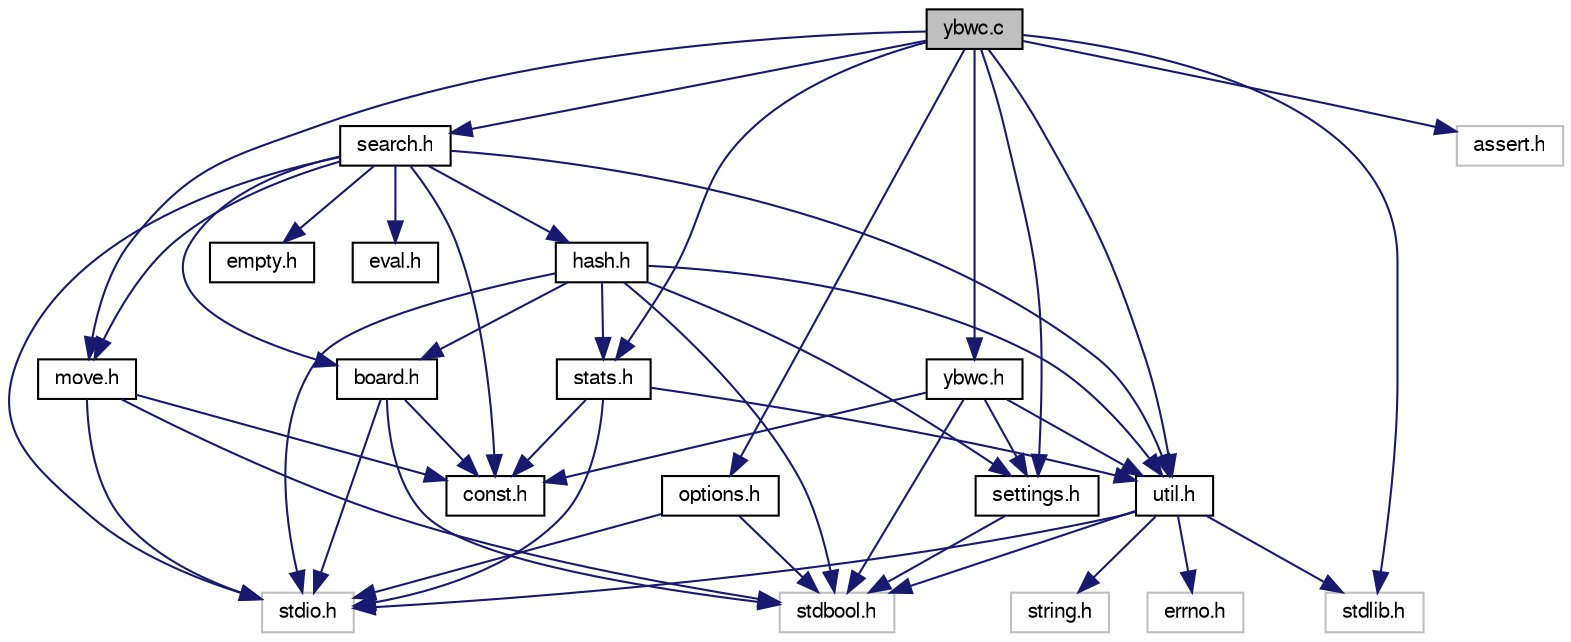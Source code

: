 digraph "ybwc.c"
{
 // LATEX_PDF_SIZE
  bgcolor="transparent";
  edge [fontname="FreeSans",fontsize="10",labelfontname="FreeSans",labelfontsize="10"];
  node [fontname="FreeSans",fontsize="10",shape=record];
  Node1 [label="ybwc.c",height=0.2,width=0.4,color="black", fillcolor="grey75", style="filled", fontcolor="black",tooltip="Parallel search."];
  Node1 -> Node2 [color="midnightblue",fontsize="10",style="solid",fontname="FreeSans"];
  Node2 [label="ybwc.h",height=0.2,width=0.4,color="black",URL="$ybwc_8h.html",tooltip="Parallel search header."];
  Node2 -> Node3 [color="midnightblue",fontsize="10",style="solid",fontname="FreeSans"];
  Node3 [label="util.h",height=0.2,width=0.4,color="black",URL="$util_8h.html",tooltip="Miscellaneous utilities header."];
  Node3 -> Node4 [color="midnightblue",fontsize="10",style="solid",fontname="FreeSans"];
  Node4 [label="stdio.h",height=0.2,width=0.4,color="grey75",tooltip=" "];
  Node3 -> Node5 [color="midnightblue",fontsize="10",style="solid",fontname="FreeSans"];
  Node5 [label="stdbool.h",height=0.2,width=0.4,color="grey75",tooltip=" "];
  Node3 -> Node6 [color="midnightblue",fontsize="10",style="solid",fontname="FreeSans"];
  Node6 [label="stdlib.h",height=0.2,width=0.4,color="grey75",tooltip=" "];
  Node3 -> Node7 [color="midnightblue",fontsize="10",style="solid",fontname="FreeSans"];
  Node7 [label="errno.h",height=0.2,width=0.4,color="grey75",tooltip=" "];
  Node3 -> Node8 [color="midnightblue",fontsize="10",style="solid",fontname="FreeSans"];
  Node8 [label="string.h",height=0.2,width=0.4,color="grey75",tooltip=" "];
  Node2 -> Node9 [color="midnightblue",fontsize="10",style="solid",fontname="FreeSans"];
  Node9 [label="const.h",height=0.2,width=0.4,color="black",URL="$const_8h.html",tooltip=" "];
  Node2 -> Node10 [color="midnightblue",fontsize="10",style="solid",fontname="FreeSans"];
  Node10 [label="settings.h",height=0.2,width=0.4,color="black",URL="$settings_8h.html",tooltip=" "];
  Node10 -> Node5 [color="midnightblue",fontsize="10",style="solid",fontname="FreeSans"];
  Node2 -> Node5 [color="midnightblue",fontsize="10",style="solid",fontname="FreeSans"];
  Node1 -> Node11 [color="midnightblue",fontsize="10",style="solid",fontname="FreeSans"];
  Node11 [label="move.h",height=0.2,width=0.4,color="black",URL="$move_8h.html",tooltip=" "];
  Node11 -> Node9 [color="midnightblue",fontsize="10",style="solid",fontname="FreeSans"];
  Node11 -> Node4 [color="midnightblue",fontsize="10",style="solid",fontname="FreeSans"];
  Node11 -> Node5 [color="midnightblue",fontsize="10",style="solid",fontname="FreeSans"];
  Node1 -> Node12 [color="midnightblue",fontsize="10",style="solid",fontname="FreeSans"];
  Node12 [label="options.h",height=0.2,width=0.4,color="black",URL="$options_8h.html",tooltip=" "];
  Node12 -> Node4 [color="midnightblue",fontsize="10",style="solid",fontname="FreeSans"];
  Node12 -> Node5 [color="midnightblue",fontsize="10",style="solid",fontname="FreeSans"];
  Node1 -> Node3 [color="midnightblue",fontsize="10",style="solid",fontname="FreeSans"];
  Node1 -> Node13 [color="midnightblue",fontsize="10",style="solid",fontname="FreeSans"];
  Node13 [label="search.h",height=0.2,width=0.4,color="black",URL="$search_8h.html",tooltip=" "];
  Node13 -> Node14 [color="midnightblue",fontsize="10",style="solid",fontname="FreeSans"];
  Node14 [label="board.h",height=0.2,width=0.4,color="black",URL="$board_8h.html",tooltip=" "];
  Node14 -> Node9 [color="midnightblue",fontsize="10",style="solid",fontname="FreeSans"];
  Node14 -> Node4 [color="midnightblue",fontsize="10",style="solid",fontname="FreeSans"];
  Node14 -> Node5 [color="midnightblue",fontsize="10",style="solid",fontname="FreeSans"];
  Node13 -> Node9 [color="midnightblue",fontsize="10",style="solid",fontname="FreeSans"];
  Node13 -> Node15 [color="midnightblue",fontsize="10",style="solid",fontname="FreeSans"];
  Node15 [label="empty.h",height=0.2,width=0.4,color="black",URL="$empty_8h.html",tooltip=" "];
  Node13 -> Node16 [color="midnightblue",fontsize="10",style="solid",fontname="FreeSans"];
  Node16 [label="eval.h",height=0.2,width=0.4,color="black",URL="$eval_8h.html",tooltip=" "];
  Node13 -> Node17 [color="midnightblue",fontsize="10",style="solid",fontname="FreeSans"];
  Node17 [label="hash.h",height=0.2,width=0.4,color="black",URL="$hash_8h.html",tooltip=" "];
  Node17 -> Node14 [color="midnightblue",fontsize="10",style="solid",fontname="FreeSans"];
  Node17 -> Node10 [color="midnightblue",fontsize="10",style="solid",fontname="FreeSans"];
  Node17 -> Node3 [color="midnightblue",fontsize="10",style="solid",fontname="FreeSans"];
  Node17 -> Node18 [color="midnightblue",fontsize="10",style="solid",fontname="FreeSans"];
  Node18 [label="stats.h",height=0.2,width=0.4,color="black",URL="$stats_8h.html",tooltip="Statistics header."];
  Node18 -> Node9 [color="midnightblue",fontsize="10",style="solid",fontname="FreeSans"];
  Node18 -> Node3 [color="midnightblue",fontsize="10",style="solid",fontname="FreeSans"];
  Node18 -> Node4 [color="midnightblue",fontsize="10",style="solid",fontname="FreeSans"];
  Node17 -> Node5 [color="midnightblue",fontsize="10",style="solid",fontname="FreeSans"];
  Node17 -> Node4 [color="midnightblue",fontsize="10",style="solid",fontname="FreeSans"];
  Node13 -> Node11 [color="midnightblue",fontsize="10",style="solid",fontname="FreeSans"];
  Node13 -> Node3 [color="midnightblue",fontsize="10",style="solid",fontname="FreeSans"];
  Node13 -> Node4 [color="midnightblue",fontsize="10",style="solid",fontname="FreeSans"];
  Node1 -> Node18 [color="midnightblue",fontsize="10",style="solid",fontname="FreeSans"];
  Node1 -> Node10 [color="midnightblue",fontsize="10",style="solid",fontname="FreeSans"];
  Node1 -> Node19 [color="midnightblue",fontsize="10",style="solid",fontname="FreeSans"];
  Node19 [label="assert.h",height=0.2,width=0.4,color="grey75",tooltip=" "];
  Node1 -> Node6 [color="midnightblue",fontsize="10",style="solid",fontname="FreeSans"];
}
